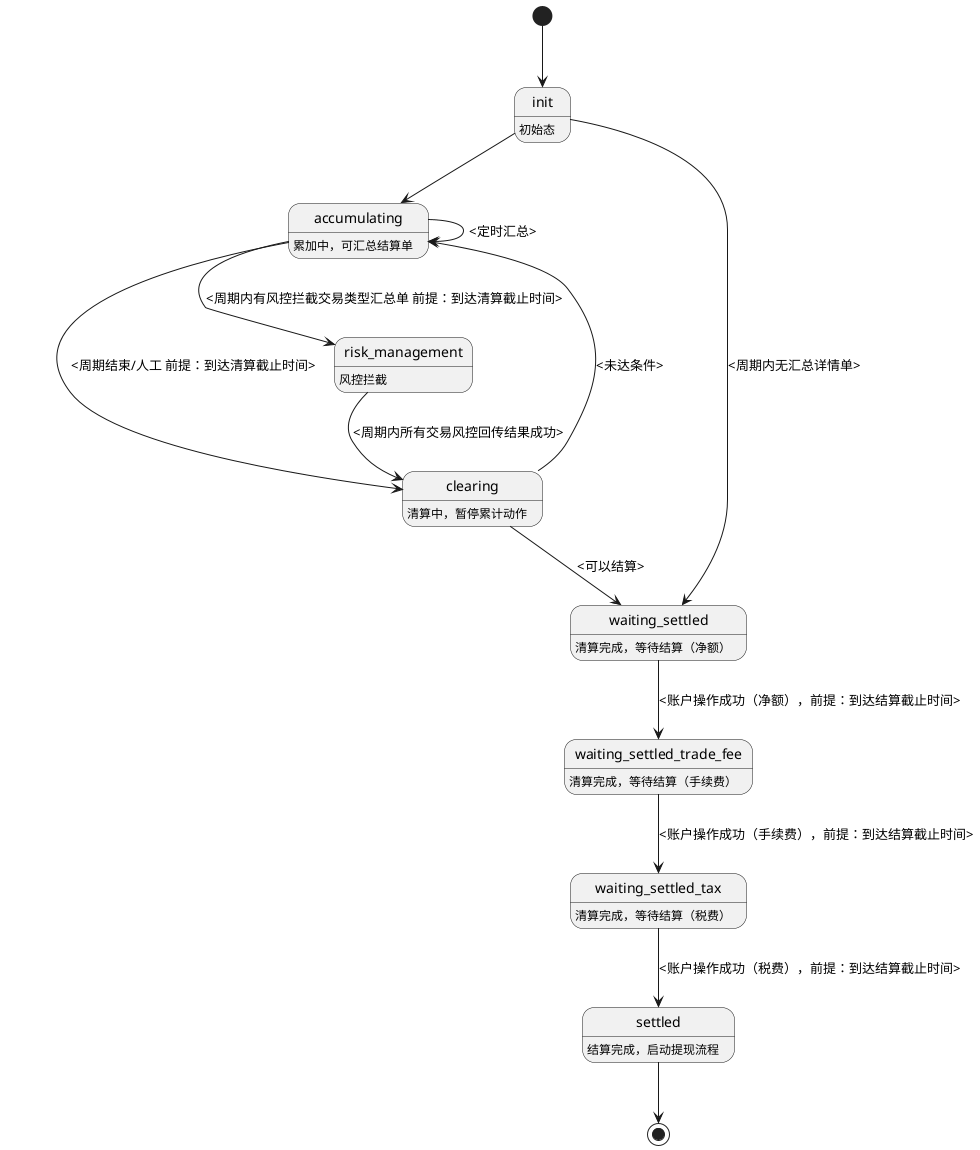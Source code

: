 @startuml
init: 初始态
accumulating: 累加中，可汇总结算单
clearing: 清算中，暂停累计动作
waiting_settled: 清算完成，等待结算（净额）
waiting_settled_trade_fee: 清算完成，等待结算（手续费）
waiting_settled_tax: 清算完成，等待结算（税费）
settled: 结算完成，启动提现流程
risk_management: 风控拦截

[*] --> init
init --> accumulating
init --> waiting_settled: <周期内无汇总详情单>
accumulating --> clearing: <周期结束/人工 前提：到达清算截止时间>
accumulating --> risk_management: <周期内有风控拦截交易类型汇总单 前提：到达清算截止时间>
accumulating --> accumulating: <定时汇总>
risk_management --> clearing: <周期内所有交易风控回传结果成功>
clearing --> waiting_settled: <可以结算>
clearing --> accumulating: <未达条件>
waiting_settled --> waiting_settled_trade_fee: <账户操作成功（净额），前提：到达结算截止时间>
waiting_settled_trade_fee --> waiting_settled_tax: <账户操作成功（手续费），前提：到达结算截止时间>
waiting_settled_tax --> settled: <账户操作成功（税费），前提：到达结算截止时间>
settled --> [*]

@enduml